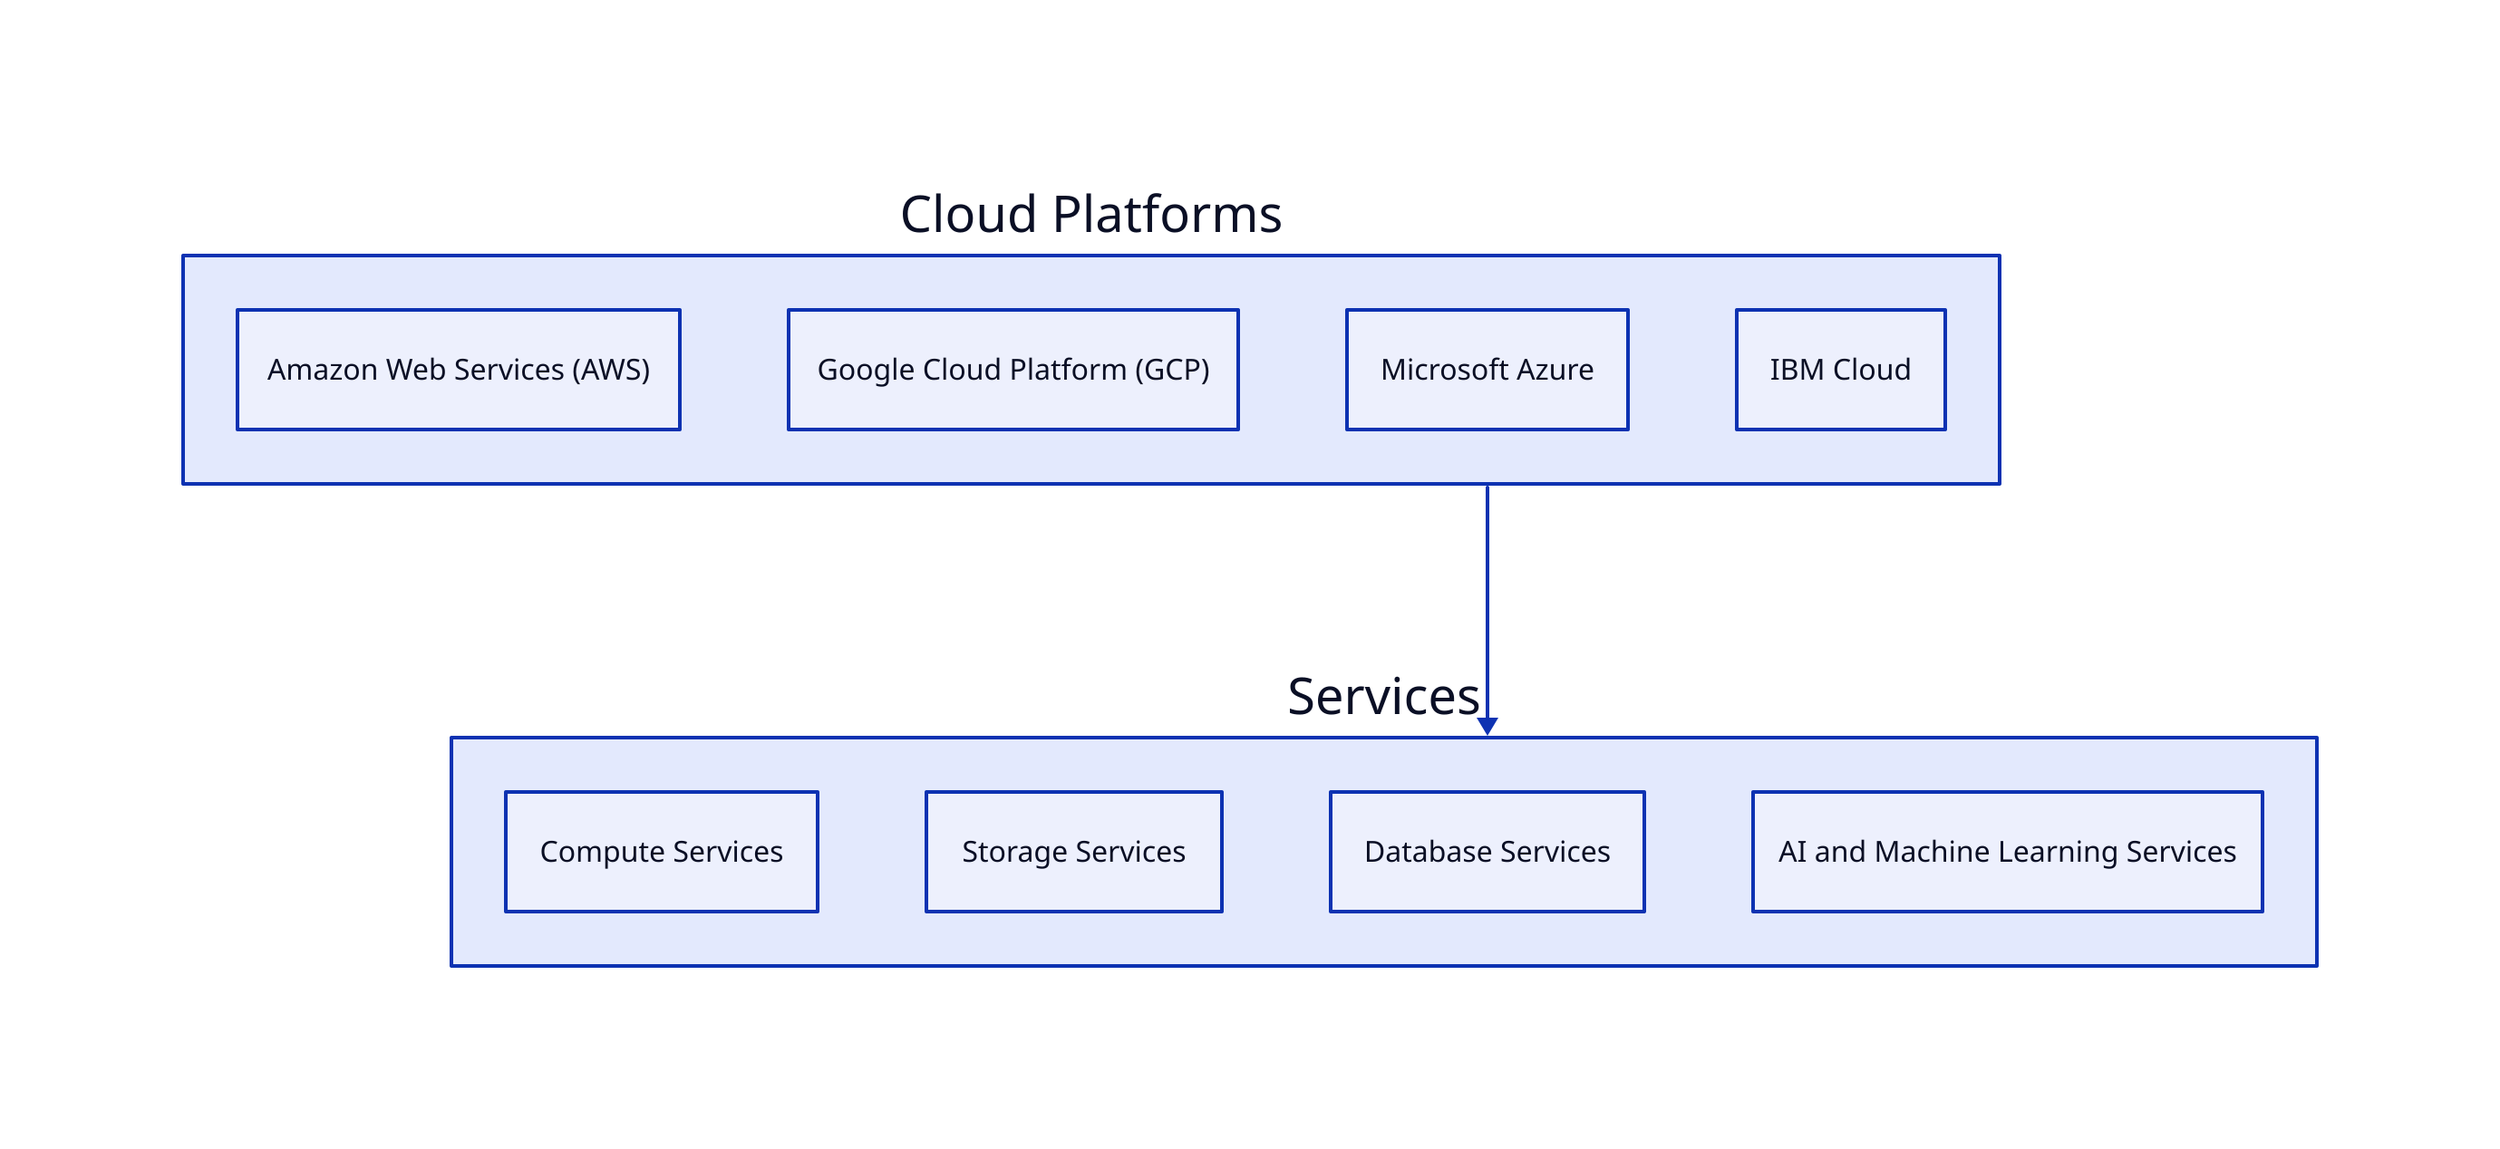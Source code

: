 

    label: "Cloud Computing"
    cloud_platforms: {
      label: "Cloud Platforms"
      aws: {
        label: "Amazon Web Services (AWS)"
      }
      gcp: {
        label: "Google Cloud Platform (GCP)"
      }
      azure: {
        label: "Microsoft Azure"
      }
      ibm_cloud: {
        label: "IBM Cloud"
      }
    }
    services: {
      label: "Services"
      compute_services: {
        label: "Compute Services"
      }
      storage_services: {
        label: "Storage Services"
      }
      database_services: {
        label: "Database Services"
      }
      ai_ml_services: {
        label: "AI and Machine Learning Services"
      }
    }
    cloud_platforms -> services
  
  